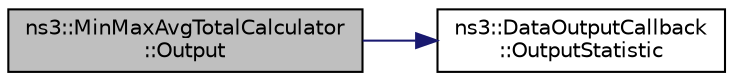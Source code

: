 digraph "ns3::MinMaxAvgTotalCalculator::Output"
{
  edge [fontname="Helvetica",fontsize="10",labelfontname="Helvetica",labelfontsize="10"];
  node [fontname="Helvetica",fontsize="10",shape=record];
  rankdir="LR";
  Node1 [label="ns3::MinMaxAvgTotalCalculator\l::Output",height=0.2,width=0.4,color="black", fillcolor="grey75", style="filled", fontcolor="black"];
  Node1 -> Node2 [color="midnightblue",fontsize="10",style="solid"];
  Node2 [label="ns3::DataOutputCallback\l::OutputStatistic",height=0.2,width=0.4,color="black", fillcolor="white", style="filled",URL="$dc/df1/classns3_1_1DataOutputCallback.html#a816f8b553f4c30e2900e80b7fd9c43b6"];
}
